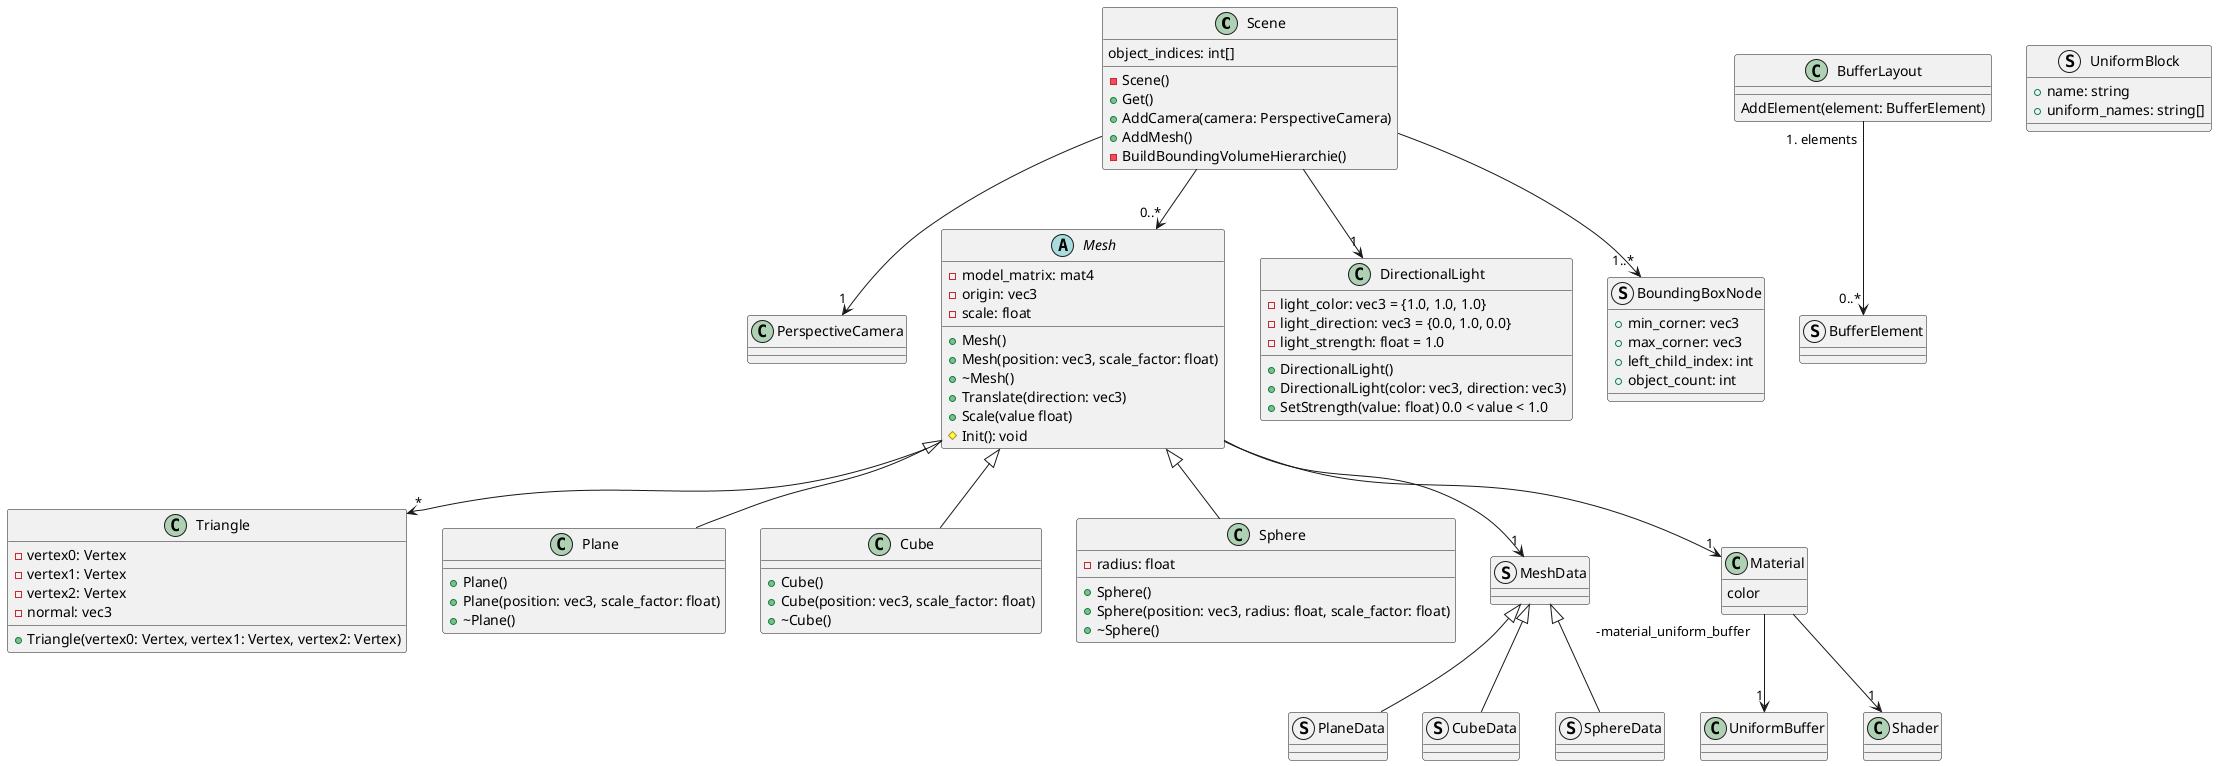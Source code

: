 @startuml renderer_classes
class Scene
Scene : object_indices: int[]
Scene : -Scene()
Scene : +Get()
Scene : +AddCamera(camera: PerspectiveCamera)
Scene : +AddMesh()
Scene : -BuildBoundingVolumeHierarchie()

Scene --> "1" PerspectiveCamera
Scene --> "0..*" Mesh
Scene --> "1" DirectionalLight

class PerspectiveCamera

struct BoundingBoxNode
BoundingBoxNode : +min_corner: vec3
BoundingBoxNode : +max_corner: vec3
BoundingBoxNode : +left_child_index: int
BoundingBoxNode : +object_count: int

Scene --> "1..*" BoundingBoxNode

abstract Mesh
Mesh : -model_matrix: mat4
Mesh : -origin: vec3
Mesh : -scale: float
Mesh : +Mesh()
Mesh : +Mesh(position: vec3, scale_factor: float)
Mesh : +\~Mesh()
Mesh : +Translate(direction: vec3)
Mesh : +Scale(value float)
Mesh : #Init(): void

class Triangle
Triangle : -vertex0: Vertex
Triangle : -vertex1: Vertex
Triangle : -vertex2: Vertex
Triangle : -normal: vec3
Triangle : +Triangle(vertex0: Vertex, vertex1: Vertex, vertex2: Vertex)

Mesh --> "*" Triangle

class Plane
Plane : +Plane()
Plane : +Plane(position: vec3, scale_factor: float)
Plane : +\~Plane()

class Cube
Cube : +Cube()
Cube : +Cube(position: vec3, scale_factor: float)
Cube : +\~Cube()

class Sphere
Sphere : -radius: float
Sphere : +Sphere()
Sphere : +Sphere(position: vec3, radius: float, scale_factor: float)
Sphere : +\~Sphere()

struct MeshData

struct PlaneData

struct CubeData

struct SphereData

struct BufferElement

class BufferLayout
BufferLayout : AddElement(element: BufferElement)

struct UniformBlock
UniformBlock : +name: string
UniformBlock : +uniform_names: string[]

BufferLayout "#elements" --> "0..*" BufferElement

class UniformBuffer

class DirectionalLight
DirectionalLight : -light_color: vec3 = {1.0, 1.0, 1.0}
DirectionalLight : -light_direction: vec3 = {0.0, 1.0, 0.0}
DirectionalLight : -light_strength: float = 1.0
DirectionalLight : +DirectionalLight()
DirectionalLight : +DirectionalLight(color: vec3, direction: vec3)
DirectionalLight : +SetStrength(value: float) 0.0 < value < 1.0

class Material
Material : color

Material --> "1" Shader
Material "-material_uniform_buffer" --> "1" UniformBuffer

Mesh --> "1" MeshData
Mesh --> "1" Material
MeshData <|-- PlaneData
MeshData <|-- CubeData
MeshData <|-- SphereData

Mesh <|-- Plane
Mesh <|-- Cube
Mesh <|-- Sphere
@enduml